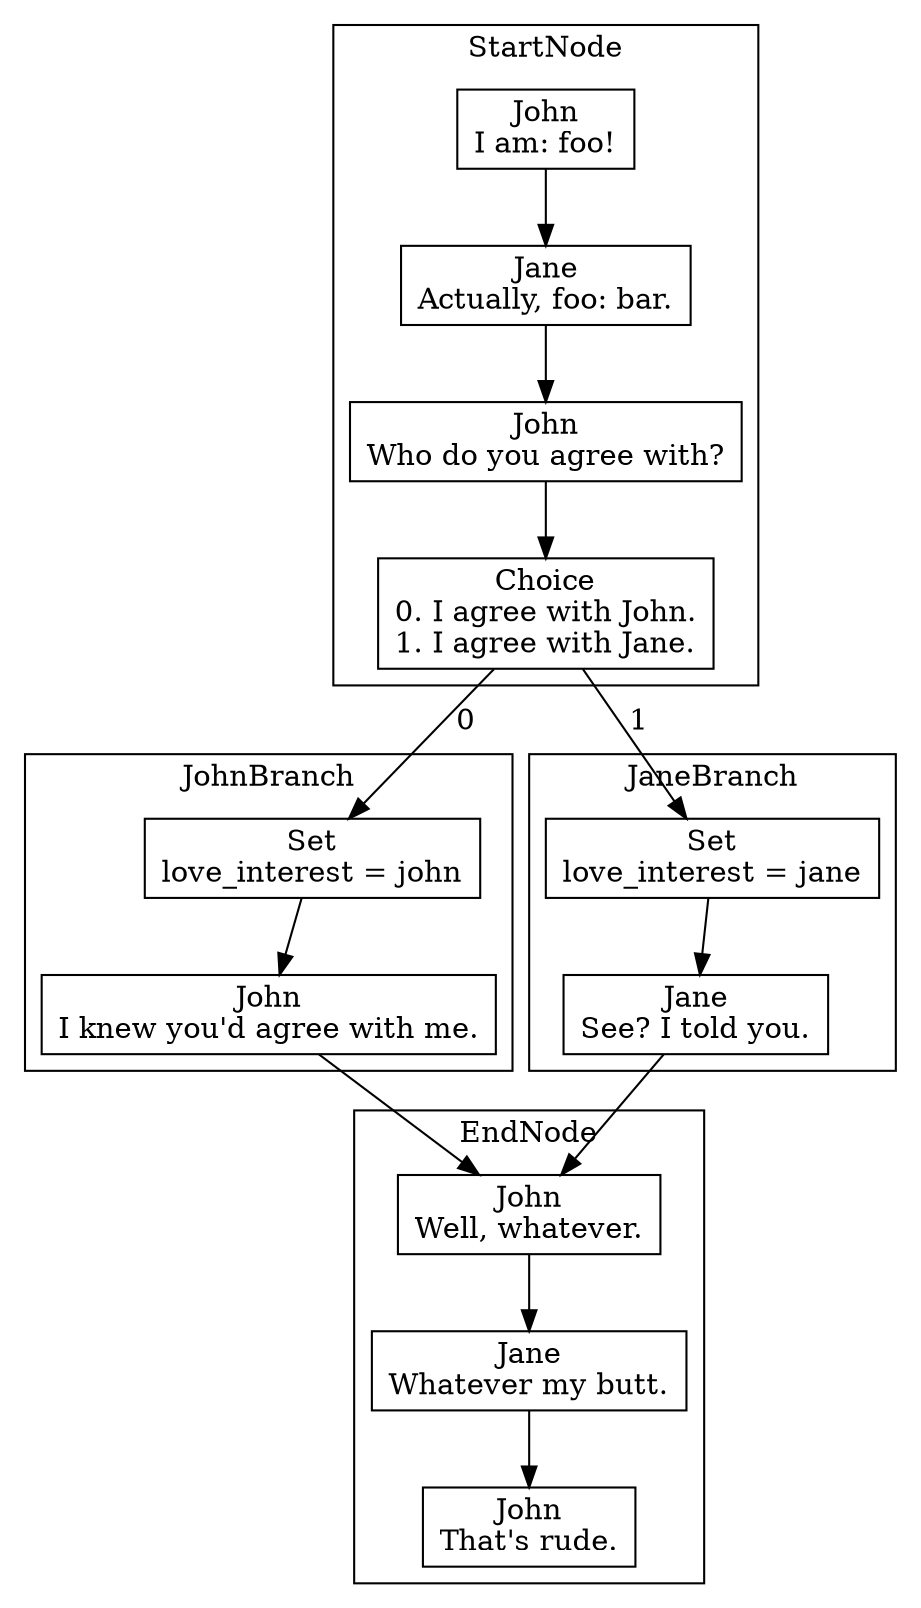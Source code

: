 digraph G {
subgraph cluster_0{
label = "StartNode";
140185072075776 [label="John\nI am: foo!", shape=box];
140185072076688 [label="Jane\nActually, foo: bar.", shape=box];
140185071384656 [label="John\nWho do you agree with?", shape=box];
140185071383792 [label="Choice\n0. I agree with John.\n1. I agree with Jane.", shape=box];
}
subgraph cluster_1{
label = "JohnBranch";
140185071384320 [label="Set\nlove_interest = john", shape=box];
140185071384464 [label="John\nI knew you'd agree with me.", shape=box];
}
subgraph cluster_2{
label = "JaneBranch";
140185071384224 [label="Set\nlove_interest = jane", shape=box];
140185071384176 [label="Jane\nSee? I told you.", shape=box];
}
subgraph cluster_3{
label = "EndNode";
140185071384080 [label="John\nWell, whatever.", shape=box];
140185071383984 [label="Jane\nWhatever my butt.", shape=box];
140185071383888 [label="John\nThat's rude.", shape=box];
}
140185072075776 -> 140185072076688;
140185072076688 -> 140185071384656;
140185071384656 -> 140185071383792;
140185071383792 -> 140185071384320 [label=0];
140185071383792 -> 140185071384224 [label=1];
140185071384320 -> 140185071384464;
140185071384464 -> 140185071384080;
140185071384224 -> 140185071384176;
140185071384176 -> 140185071384080;
140185071384080 -> 140185071383984;
140185071383984 -> 140185071383888;
}